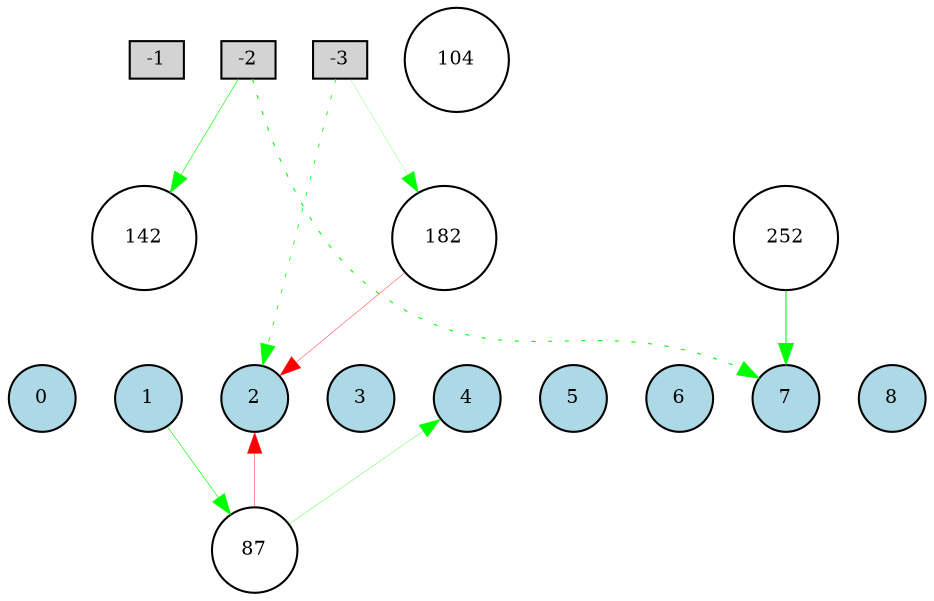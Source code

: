 digraph {
	node [fontsize=9 height=0.2 shape=circle width=0.2]
	subgraph inputs {
		node [shape=box style=filled]
		rank=same
		-1 [fillcolor=lightgray]
		-2 [fillcolor=lightgray]
		-1 -> -2 [style=invis]
		-3 [fillcolor=lightgray]
		-2 -> -3 [style=invis]
	}
	subgraph outputs {
		node [style=filled]
		rank=same
		0 [fillcolor=lightblue fontsize=9 height=0.2 shape=circle width=0.2]
		1 [fillcolor=lightblue fontsize=9 height=0.2 shape=circle width=0.2]
		0 -> 1 [style=invis]
		2 [fillcolor=lightblue fontsize=9 height=0.2 shape=circle width=0.2]
		1 -> 2 [style=invis]
		3 [fillcolor=lightblue fontsize=9 height=0.2 shape=circle width=0.2]
		2 -> 3 [style=invis]
		4 [fillcolor=lightblue fontsize=9 height=0.2 shape=circle width=0.2]
		3 -> 4 [style=invis]
		5 [fillcolor=lightblue fontsize=9 height=0.2 shape=circle width=0.2]
		4 -> 5 [style=invis]
		6 [fillcolor=lightblue fontsize=9 height=0.2 shape=circle width=0.2]
		5 -> 6 [style=invis]
		7 [fillcolor=lightblue fontsize=9 height=0.2 shape=circle width=0.2]
		6 -> 7 [style=invis]
		8 [fillcolor=lightblue fontsize=9 height=0.2 shape=circle width=0.2]
		7 -> 8 [style=invis]
	}
	104 [fillcolor=white style=filled]
	142 [fillcolor=white style=filled]
	182 [fillcolor=white style=filled]
	87 [fillcolor=white style=filled]
	252 [fillcolor=white style=filled]
	-3 -> 2 [color=green penwidth=0.38994402355101354 style=dotted]
	-2 -> 7 [color=green penwidth=0.5315877360937739 style=dotted]
	87 -> 2 [color=red penwidth=0.19602121665274588 style=solid]
	-2 -> 142 [color=green penwidth=0.30304224023410586 style=solid]
	-3 -> 182 [color=green penwidth=0.1069401365122572 style=solid]
	182 -> 2 [color=red penwidth=0.18409220672142465 style=solid]
	252 -> 7 [color=green penwidth=0.517631006163875 style=solid]
	1 -> 87 [color=green penwidth=0.3031955455357246 style=solid]
	87 -> 4 [color=green penwidth=0.16005104266284953 style=solid]
}
